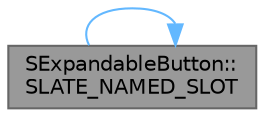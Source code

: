 digraph "SExpandableButton::SLATE_NAMED_SLOT"
{
 // INTERACTIVE_SVG=YES
 // LATEX_PDF_SIZE
  bgcolor="transparent";
  edge [fontname=Helvetica,fontsize=10,labelfontname=Helvetica,labelfontsize=10];
  node [fontname=Helvetica,fontsize=10,shape=box,height=0.2,width=0.4];
  rankdir="LR";
  Node1 [id="Node000001",label="SExpandableButton::\lSLATE_NAMED_SLOT",height=0.2,width=0.4,color="gray40", fillcolor="grey60", style="filled", fontcolor="black",tooltip="Slot for this button's collapsed content (optional)"];
  Node1 -> Node1 [id="edge1_Node000001_Node000001",color="steelblue1",style="solid",tooltip=" "];
}
